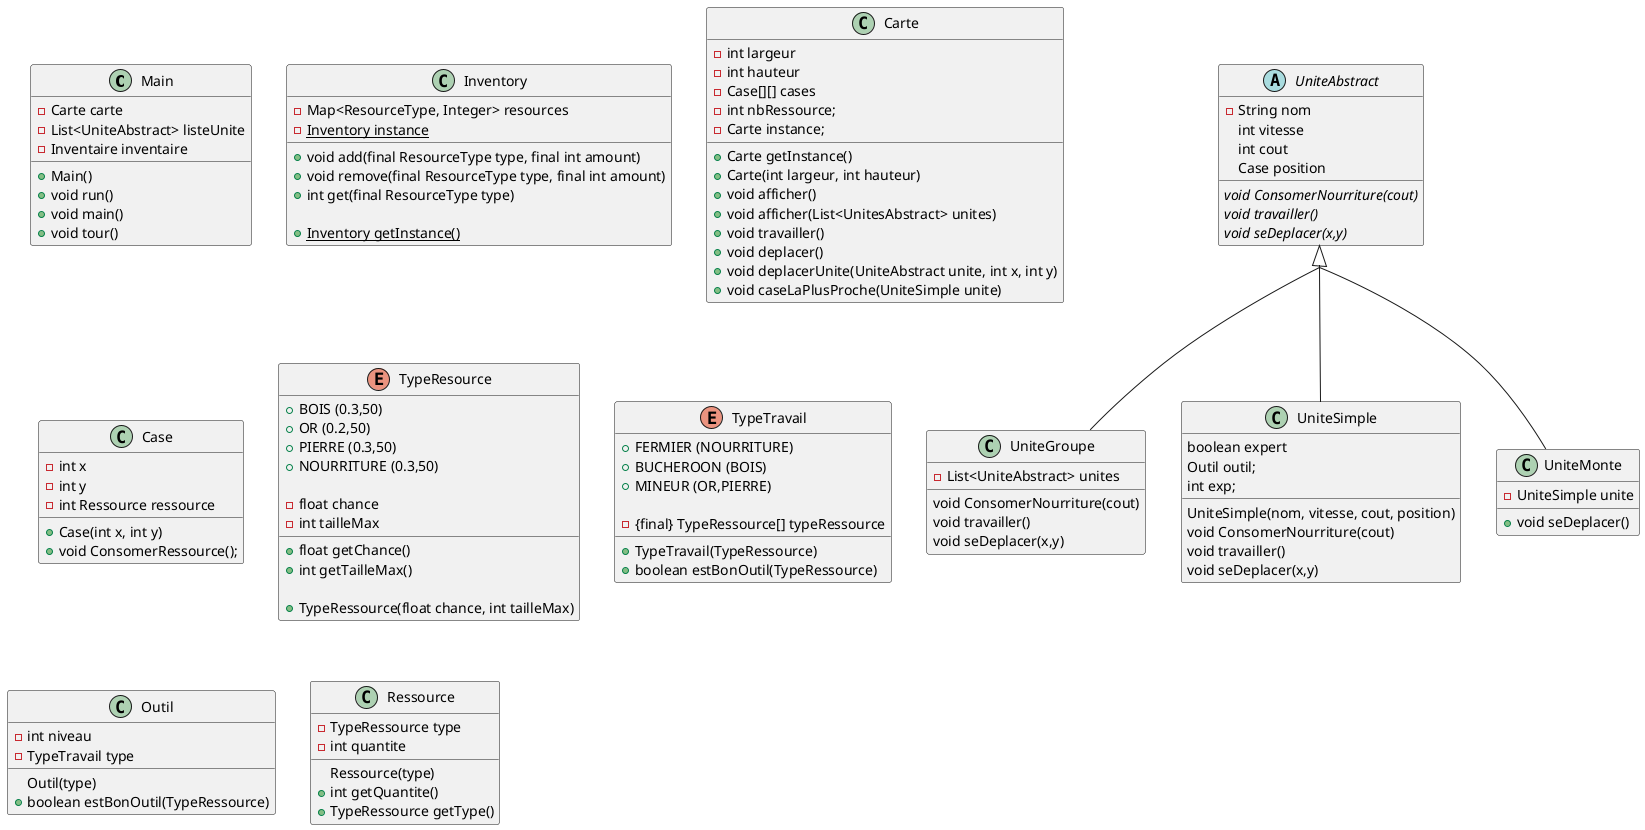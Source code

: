 @startuml
skinparam groupInheritance 2

class Main {
  -Carte carte
  -List<UniteAbstract> listeUnite
  -Inventaire inventaire

  +Main()
  +void run()
  +void main()
  +void tour()
}

class Inventory {
  -Map<ResourceType, Integer> resources
  -{static} Inventory instance

  +void add(final ResourceType type, final int amount)
  +void remove(final ResourceType type, final int amount)
  +int get(final ResourceType type)

  +{static} Inventory getInstance()
}

class Carte {
  -int largeur
  -int hauteur
  -Case[][] cases
  -int nbRessource;
  -Carte instance;

  +Carte getInstance()
  +Carte(int largeur, int hauteur)
  +void afficher()
  +void afficher(List<UnitesAbstract> unites)
  +void travailler()
  +void deplacer()
  +void deplacerUnite(UniteAbstract unite, int x, int y)
  +void caseLaPlusProche(UniteSimple unite)
}

class Case {
  -int x
  -int y
  -int Ressource ressource

    +Case(int x, int y)
    +void ConsomerRessource();
}

enum TypeResource {
  +{field} BOIS (0.3,50)
  +{field} OR (0.2,50)
  +{field} PIERRE (0.3,50)
  +{field} NOURRITURE (0.3,50)

  -float chance
  -int tailleMax

  +float getChance()
  +int getTailleMax()

  +TypeRessource(float chance, int tailleMax)
}
enum TypeTravail {
  +{field} FERMIER (NOURRITURE)
  +{field} BUCHEROON (BOIS)
  +{field} MINEUR (OR,PIERRE)

  -{final} TypeRessource[] typeRessource

  +TypeTravail(TypeRessource)
  +boolean estBonOutil(TypeRessource)
}
abstract class UniteAbstract{
  -String nom
  int vitesse
  int cout
  Case position

  {abstract} void ConsomerNourriture(cout)
  {abstract} void travailler()
  {abstract} void seDeplacer(x,y)
}

class UniteGroupe extends UniteAbstract {
  -List<UniteAbstract> unites

  void ConsomerNourriture(cout)
  void travailler()
  void seDeplacer(x,y)
}

class UniteSimple extends UniteAbstract {
   boolean expert
   Outil outil;
   int exp;

   UniteSimple(nom, vitesse, cout, position)
   void ConsomerNourriture(cout)
   void travailler()
   void seDeplacer(x,y)

}

class UniteMonte extends UniteAbstract {
  -UniteSimple unite

  +void seDeplacer()
}

class Outil{
  -int niveau
  -TypeTravail type

  Outil(type)
  +boolean estBonOutil(TypeRessource)
}
class Ressource{
  -TypeRessource type
  -int quantite

  Ressource(type)
  +int getQuantite()
  +TypeRessource getType()
}

@enduml